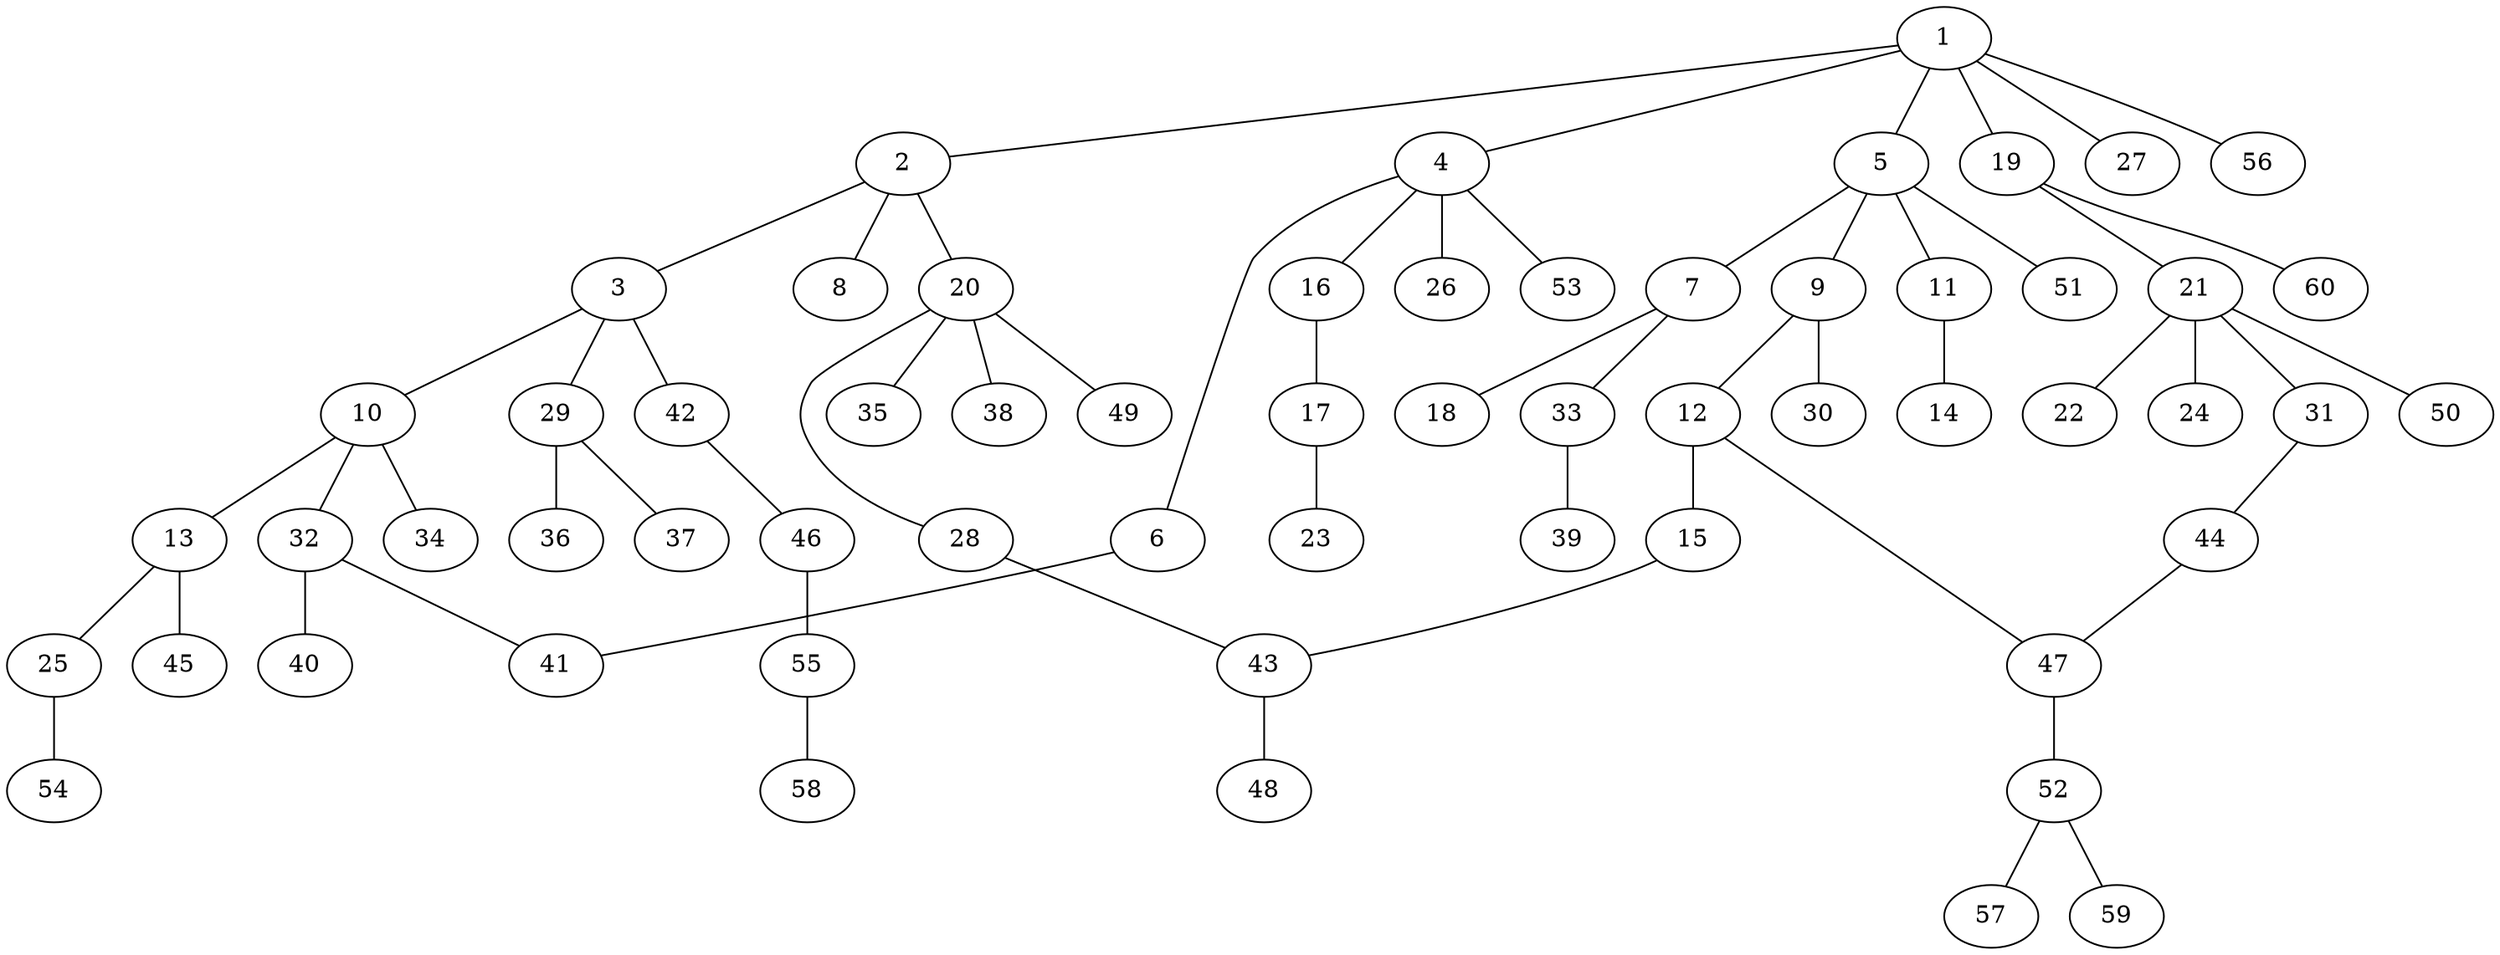 graph graphname {1--2
1--4
1--5
1--19
1--27
1--56
2--3
2--8
2--20
3--10
3--29
3--42
4--6
4--16
4--26
4--53
5--7
5--9
5--11
5--51
6--41
7--18
7--33
9--12
9--30
10--13
10--32
10--34
11--14
12--15
12--47
13--25
13--45
15--43
16--17
17--23
19--21
19--60
20--28
20--35
20--38
20--49
21--22
21--24
21--31
21--50
25--54
28--43
29--36
29--37
31--44
32--40
32--41
33--39
42--46
43--48
44--47
46--55
47--52
52--57
52--59
55--58
}